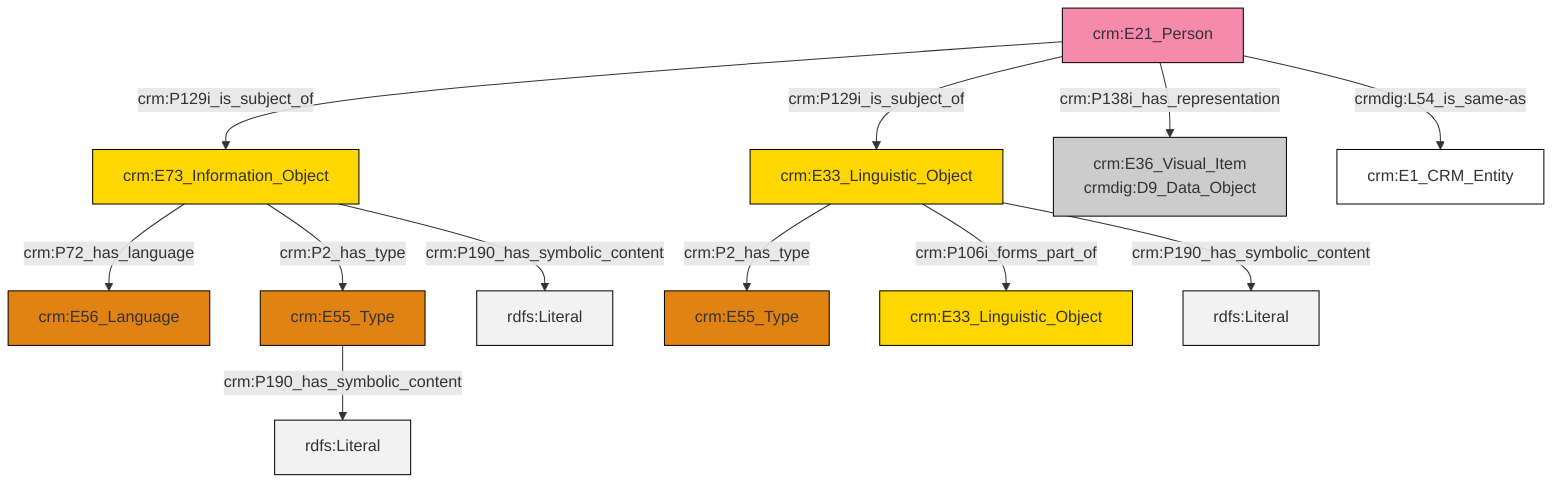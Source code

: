 graph TD
classDef Literal fill:#f2f2f2,stroke:#000000;
classDef CRM_Entity fill:#FFFFFF,stroke:#000000;
classDef Temporal_Entity fill:#00C9E6, stroke:#000000;
classDef Type fill:#E18312, stroke:#000000;
classDef Time-Span fill:#2C9C91, stroke:#000000;
classDef Appellation fill:#FFEB7F, stroke:#000000;
classDef Place fill:#008836, stroke:#000000;
classDef Persistent_Item fill:#B266B2, stroke:#000000;
classDef Conceptual_Object fill:#FFD700, stroke:#000000;
classDef Physical_Thing fill:#D2B48C, stroke:#000000;
classDef Actor fill:#f58aad, stroke:#000000;
classDef PC_Classes fill:#4ce600, stroke:#000000;
classDef Multi fill:#cccccc,stroke:#000000;

9["crm:E33_Linguistic_Object"]:::Conceptual_Object -->|crm:P2_has_type| 7["crm:E55_Type"]:::Type
10["crm:E21_Person"]:::Actor -->|crm:P129i_is_subject_of| 4["crm:E73_Information_Object"]:::Conceptual_Object
9["crm:E33_Linguistic_Object"]:::Conceptual_Object -->|crm:P106i_forms_part_of| 14["crm:E33_Linguistic_Object"]:::Conceptual_Object
10["crm:E21_Person"]:::Actor -->|crm:P129i_is_subject_of| 9["crm:E33_Linguistic_Object"]:::Conceptual_Object
4["crm:E73_Information_Object"]:::Conceptual_Object -->|crm:P72_has_language| 15["crm:E56_Language"]:::Type
0["crm:E55_Type"]:::Type -->|crm:P190_has_symbolic_content| 16[rdfs:Literal]:::Literal
9["crm:E33_Linguistic_Object"]:::Conceptual_Object -->|crm:P190_has_symbolic_content| 18[rdfs:Literal]:::Literal
10["crm:E21_Person"]:::Actor -->|crm:P138i_has_representation| 2["crm:E36_Visual_Item<br>crmdig:D9_Data_Object"]:::Multi
4["crm:E73_Information_Object"]:::Conceptual_Object -->|crm:P2_has_type| 0["crm:E55_Type"]:::Type
10["crm:E21_Person"]:::Actor -->|crmdig:L54_is_same-as| 11["crm:E1_CRM_Entity"]:::CRM_Entity
4["crm:E73_Information_Object"]:::Conceptual_Object -->|crm:P190_has_symbolic_content| 22[rdfs:Literal]:::Literal